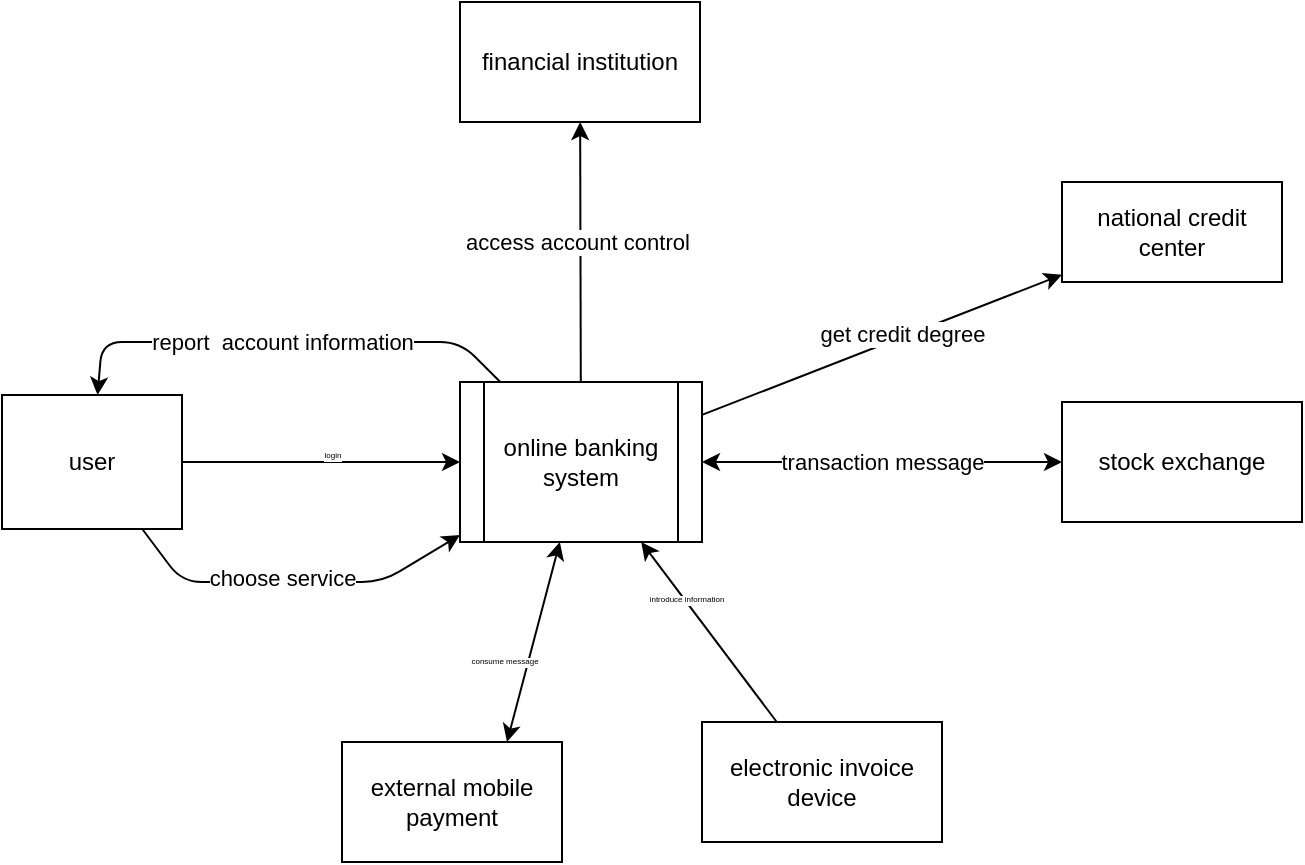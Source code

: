 <mxfile version="13.1.14" type="device"><diagram id="XazeNjUso2v11FzOty0c" name="Page-1"><mxGraphModel dx="1038" dy="499" grid="1" gridSize="10" guides="1" tooltips="1" connect="1" arrows="1" fold="1" page="1" pageScale="1" pageWidth="827" pageHeight="1169" math="0" shadow="0"><root><mxCell id="0"/><mxCell id="1" parent="0"/><mxCell id="B9zNKu8fg2D3ve3CEO31-1" value="user" style="rounded=0;whiteSpace=wrap;html=1;" parent="1" vertex="1"><mxGeometry x="80" y="366.5" width="90" height="67" as="geometry"/></mxCell><mxCell id="B9zNKu8fg2D3ve3CEO31-3" value="online banking system" style="shape=process;whiteSpace=wrap;html=1;backgroundOutline=1;" parent="1" vertex="1"><mxGeometry x="309" y="360" width="121" height="80" as="geometry"/></mxCell><mxCell id="B9zNKu8fg2D3ve3CEO31-5" value="stock exchange" style="rounded=0;whiteSpace=wrap;html=1;" parent="1" vertex="1"><mxGeometry x="610" y="370" width="120" height="60" as="geometry"/></mxCell><mxCell id="B9zNKu8fg2D3ve3CEO31-6" value="electronic invoice device" style="rounded=0;whiteSpace=wrap;html=1;" parent="1" vertex="1"><mxGeometry x="430" y="530" width="120" height="60" as="geometry"/></mxCell><mxCell id="B9zNKu8fg2D3ve3CEO31-7" value="external mobile payment" style="rounded=0;whiteSpace=wrap;html=1;" parent="1" vertex="1"><mxGeometry x="250" y="540" width="110" height="60" as="geometry"/></mxCell><mxCell id="B9zNKu8fg2D3ve3CEO31-8" value="financial institution" style="rounded=0;whiteSpace=wrap;html=1;" parent="1" vertex="1"><mxGeometry x="309" y="170" width="120" height="60" as="geometry"/></mxCell><mxCell id="B9zNKu8fg2D3ve3CEO31-13" value="" style="endArrow=classic;html=1;" parent="1" source="B9zNKu8fg2D3ve3CEO31-1" target="B9zNKu8fg2D3ve3CEO31-3" edge="1"><mxGeometry width="50" height="50" relative="1" as="geometry"><mxPoint x="370" y="410" as="sourcePoint"/><mxPoint x="420" y="360" as="targetPoint"/><Array as="points"/></mxGeometry></mxCell><mxCell id="B9zNKu8fg2D3ve3CEO31-40" value="login" style="edgeLabel;html=1;align=center;verticalAlign=middle;resizable=0;points=[];fontSize=4;" parent="B9zNKu8fg2D3ve3CEO31-13" vertex="1" connectable="0"><mxGeometry x="-0.135" y="-1" relative="1" as="geometry"><mxPoint x="15.05" y="-3.81" as="offset"/></mxGeometry></mxCell><mxCell id="B9zNKu8fg2D3ve3CEO31-20" value="" style="endArrow=classic;startArrow=none;html=1;startFill=0;" parent="1" source="B9zNKu8fg2D3ve3CEO31-3" target="B9zNKu8fg2D3ve3CEO31-8" edge="1"><mxGeometry width="50" height="50" relative="1" as="geometry"><mxPoint x="390" y="310" as="sourcePoint"/><mxPoint x="440" y="260" as="targetPoint"/><Array as="points"/></mxGeometry></mxCell><mxCell id="ow-O_aTILGxBuwheQUlT-1" value="access account control&amp;nbsp;" style="edgeLabel;html=1;align=center;verticalAlign=middle;resizable=0;points=[];" parent="B9zNKu8fg2D3ve3CEO31-20" vertex="1" connectable="0"><mxGeometry x="0.4" y="-1" relative="1" as="geometry"><mxPoint x="-1.17" y="21" as="offset"/></mxGeometry></mxCell><mxCell id="B9zNKu8fg2D3ve3CEO31-22" value="national credit center" style="rounded=0;whiteSpace=wrap;html=1;" parent="1" vertex="1"><mxGeometry x="610" y="260" width="110" height="50" as="geometry"/></mxCell><mxCell id="B9zNKu8fg2D3ve3CEO31-23" value="" style="endArrow=classic;startArrow=none;html=1;startFill=0;" parent="1" source="B9zNKu8fg2D3ve3CEO31-3" target="B9zNKu8fg2D3ve3CEO31-22" edge="1"><mxGeometry width="50" height="50" relative="1" as="geometry"><mxPoint x="470" y="280" as="sourcePoint"/><mxPoint x="520" y="230" as="targetPoint"/></mxGeometry></mxCell><mxCell id="B9zNKu8fg2D3ve3CEO31-24" value="get credit degree" style="edgeLabel;html=1;align=center;verticalAlign=middle;resizable=0;points=[];" parent="B9zNKu8fg2D3ve3CEO31-23" vertex="1" connectable="0"><mxGeometry x="0.453" y="-3" relative="1" as="geometry"><mxPoint x="-32.07" y="7.69" as="offset"/></mxGeometry></mxCell><mxCell id="B9zNKu8fg2D3ve3CEO31-25" value="" style="endArrow=classic;startArrow=classic;html=1;" parent="1" source="B9zNKu8fg2D3ve3CEO31-3" target="B9zNKu8fg2D3ve3CEO31-5" edge="1"><mxGeometry width="50" height="50" relative="1" as="geometry"><mxPoint x="480" y="290" as="sourcePoint"/><mxPoint x="530" y="240" as="targetPoint"/></mxGeometry></mxCell><mxCell id="B9zNKu8fg2D3ve3CEO31-26" value="transaction message" style="edgeLabel;html=1;align=center;verticalAlign=middle;resizable=0;points=[];" parent="B9zNKu8fg2D3ve3CEO31-25" vertex="1" connectable="0"><mxGeometry x="0.429" y="-4" relative="1" as="geometry"><mxPoint x="-39" y="-4.0" as="offset"/></mxGeometry></mxCell><mxCell id="B9zNKu8fg2D3ve3CEO31-27" value="" style="endArrow=classic;html=1;" parent="1" source="B9zNKu8fg2D3ve3CEO31-3" target="B9zNKu8fg2D3ve3CEO31-1" edge="1"><mxGeometry width="50" height="50" relative="1" as="geometry"><mxPoint x="370" y="410" as="sourcePoint"/><mxPoint x="420" y="360" as="targetPoint"/><Array as="points"><mxPoint x="309" y="340"/><mxPoint x="130" y="340"/></Array></mxGeometry></mxCell><mxCell id="B9zNKu8fg2D3ve3CEO31-28" value="report&amp;nbsp; account information" style="edgeLabel;html=1;align=center;verticalAlign=middle;resizable=0;points=[];" parent="B9zNKu8fg2D3ve3CEO31-27" vertex="1" connectable="0"><mxGeometry x="-0.246" y="3" relative="1" as="geometry"><mxPoint x="-29.4" y="-3" as="offset"/></mxGeometry></mxCell><mxCell id="B9zNKu8fg2D3ve3CEO31-41" value="" style="endArrow=classic;startArrow=classic;html=1;fontSize=4;exitX=0.75;exitY=0;exitDx=0;exitDy=0;" parent="1" source="B9zNKu8fg2D3ve3CEO31-7" target="B9zNKu8fg2D3ve3CEO31-3" edge="1"><mxGeometry width="50" height="50" relative="1" as="geometry"><mxPoint x="290" y="500" as="sourcePoint"/><mxPoint x="380" y="490" as="targetPoint"/></mxGeometry></mxCell><mxCell id="B9zNKu8fg2D3ve3CEO31-44" value="consume message" style="edgeLabel;html=1;align=center;verticalAlign=middle;resizable=0;points=[];fontSize=4;" parent="B9zNKu8fg2D3ve3CEO31-41" vertex="1" connectable="0"><mxGeometry x="-0.399" y="-3" relative="1" as="geometry"><mxPoint x="-12.44" y="-11.08" as="offset"/></mxGeometry></mxCell><mxCell id="B9zNKu8fg2D3ve3CEO31-45" value="" style="endArrow=classic;html=1;fontSize=4;" parent="1" source="B9zNKu8fg2D3ve3CEO31-6" target="B9zNKu8fg2D3ve3CEO31-3" edge="1"><mxGeometry width="50" height="50" relative="1" as="geometry"><mxPoint x="499" y="479.289" as="sourcePoint"/><mxPoint x="499" y="429.289" as="targetPoint"/></mxGeometry></mxCell><mxCell id="B9zNKu8fg2D3ve3CEO31-46" value="introduce information" style="edgeLabel;html=1;align=center;verticalAlign=middle;resizable=0;points=[];fontSize=4;" parent="B9zNKu8fg2D3ve3CEO31-45" vertex="1" connectable="0"><mxGeometry x="0.356" relative="1" as="geometry"><mxPoint as="offset"/></mxGeometry></mxCell><mxCell id="hmO38ijQ8CxTpvkWJCwp-1" value="" style="endArrow=classic;html=1;" edge="1" parent="1" source="B9zNKu8fg2D3ve3CEO31-1" target="B9zNKu8fg2D3ve3CEO31-3"><mxGeometry width="50" height="50" relative="1" as="geometry"><mxPoint x="130" y="520" as="sourcePoint"/><mxPoint x="180" y="470" as="targetPoint"/><Array as="points"><mxPoint x="170" y="460"/><mxPoint x="270" y="460"/></Array></mxGeometry></mxCell><mxCell id="hmO38ijQ8CxTpvkWJCwp-2" value="choose service" style="edgeLabel;html=1;align=center;verticalAlign=middle;resizable=0;points=[];" vertex="1" connectable="0" parent="hmO38ijQ8CxTpvkWJCwp-1"><mxGeometry x="-0.396" y="2" relative="1" as="geometry"><mxPoint x="29.13" as="offset"/></mxGeometry></mxCell></root></mxGraphModel></diagram></mxfile>